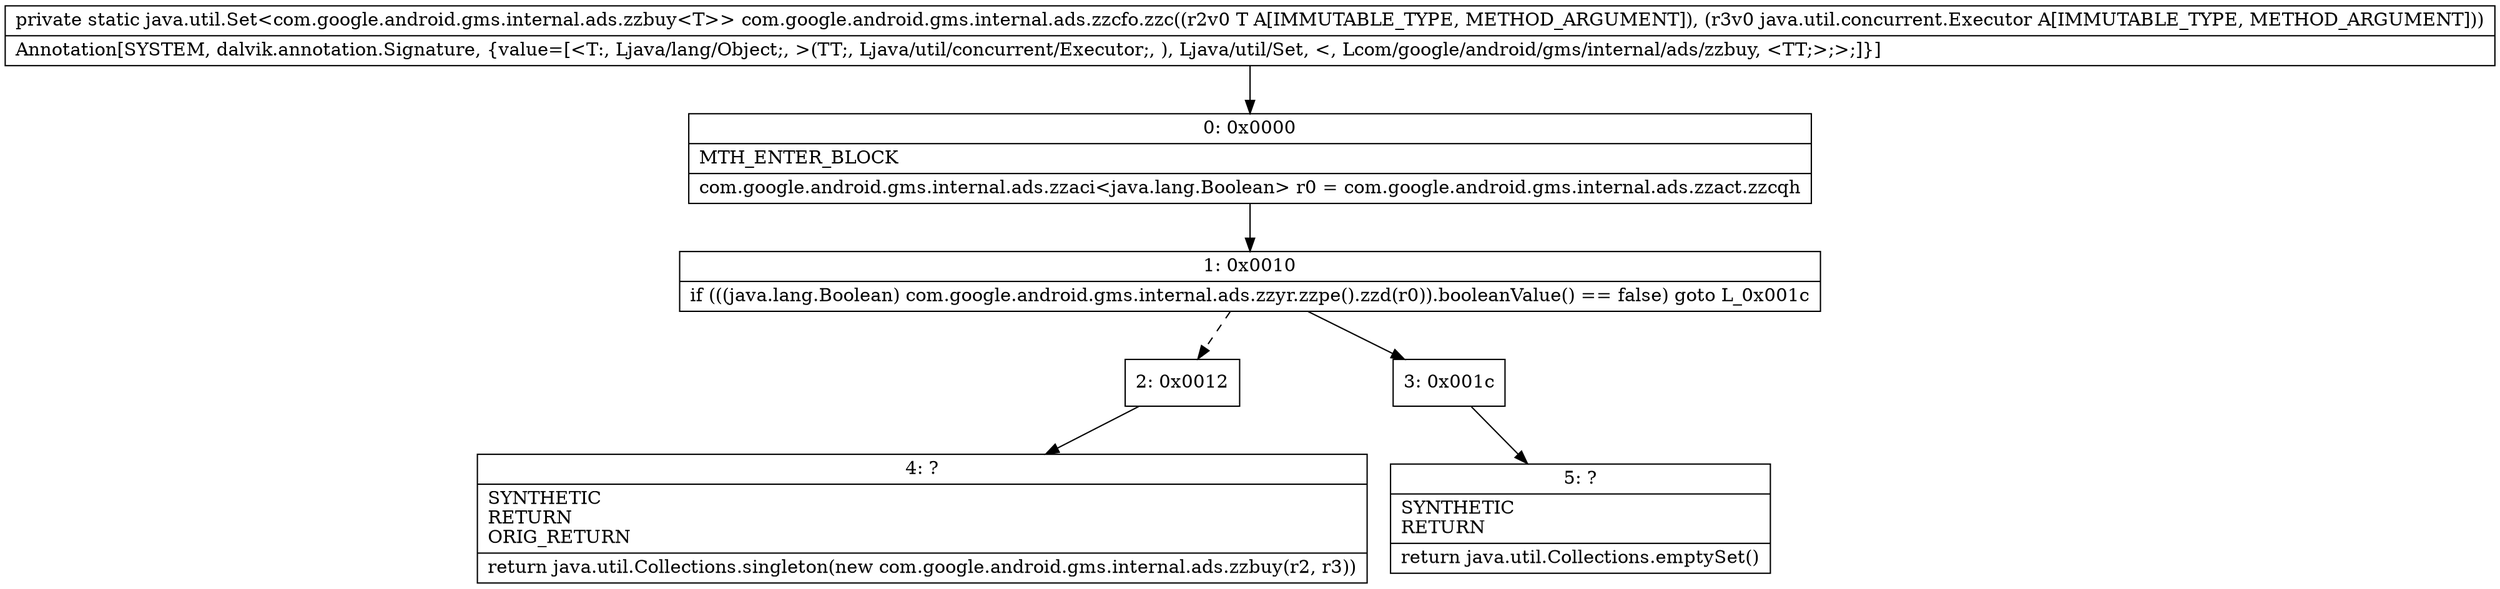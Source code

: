 digraph "CFG forcom.google.android.gms.internal.ads.zzcfo.zzc(Ljava\/lang\/Object;Ljava\/util\/concurrent\/Executor;)Ljava\/util\/Set;" {
Node_0 [shape=record,label="{0\:\ 0x0000|MTH_ENTER_BLOCK\l|com.google.android.gms.internal.ads.zzaci\<java.lang.Boolean\> r0 = com.google.android.gms.internal.ads.zzact.zzcqh\l}"];
Node_1 [shape=record,label="{1\:\ 0x0010|if (((java.lang.Boolean) com.google.android.gms.internal.ads.zzyr.zzpe().zzd(r0)).booleanValue() == false) goto L_0x001c\l}"];
Node_2 [shape=record,label="{2\:\ 0x0012}"];
Node_3 [shape=record,label="{3\:\ 0x001c}"];
Node_4 [shape=record,label="{4\:\ ?|SYNTHETIC\lRETURN\lORIG_RETURN\l|return java.util.Collections.singleton(new com.google.android.gms.internal.ads.zzbuy(r2, r3))\l}"];
Node_5 [shape=record,label="{5\:\ ?|SYNTHETIC\lRETURN\l|return java.util.Collections.emptySet()\l}"];
MethodNode[shape=record,label="{private static java.util.Set\<com.google.android.gms.internal.ads.zzbuy\<T\>\> com.google.android.gms.internal.ads.zzcfo.zzc((r2v0 T A[IMMUTABLE_TYPE, METHOD_ARGUMENT]), (r3v0 java.util.concurrent.Executor A[IMMUTABLE_TYPE, METHOD_ARGUMENT]))  | Annotation[SYSTEM, dalvik.annotation.Signature, \{value=[\<T:, Ljava\/lang\/Object;, \>(TT;, Ljava\/util\/concurrent\/Executor;, ), Ljava\/util\/Set, \<, Lcom\/google\/android\/gms\/internal\/ads\/zzbuy, \<TT;\>;\>;]\}]\l}"];
MethodNode -> Node_0;
Node_0 -> Node_1;
Node_1 -> Node_2[style=dashed];
Node_1 -> Node_3;
Node_2 -> Node_4;
Node_3 -> Node_5;
}

